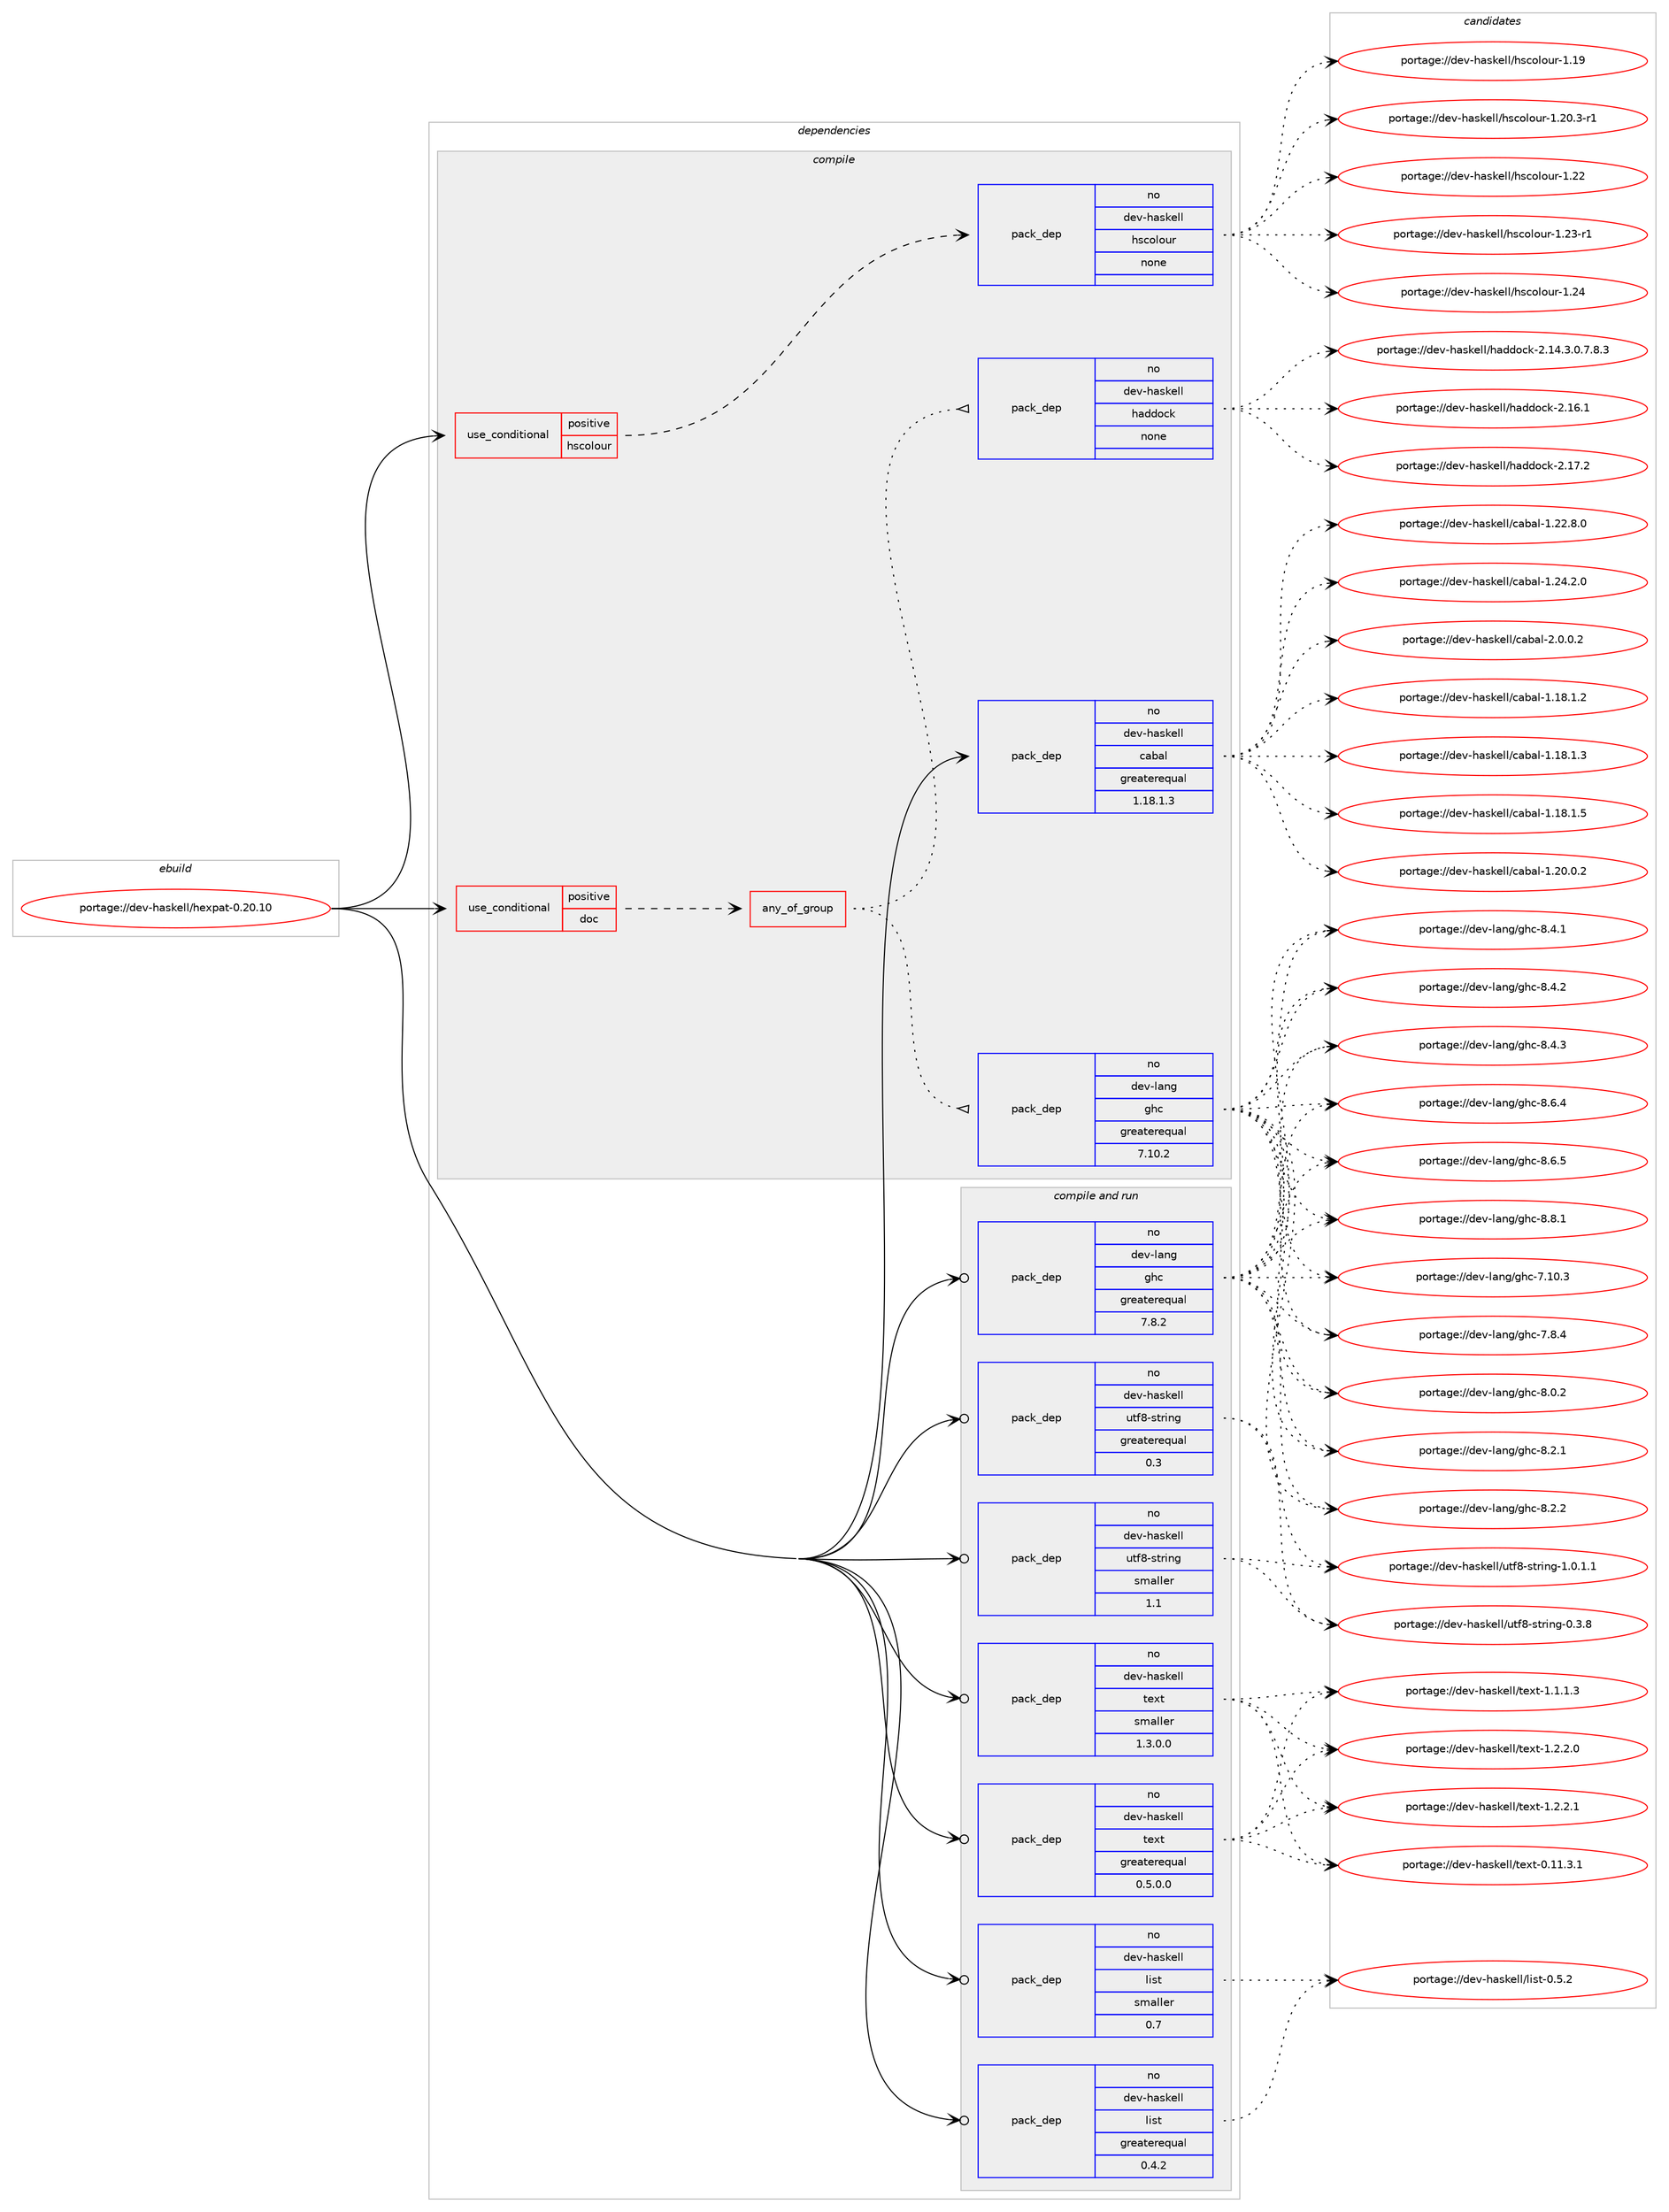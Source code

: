 digraph prolog {

# *************
# Graph options
# *************

newrank=true;
concentrate=true;
compound=true;
graph [rankdir=LR,fontname=Helvetica,fontsize=10,ranksep=1.5];#, ranksep=2.5, nodesep=0.2];
edge  [arrowhead=vee];
node  [fontname=Helvetica,fontsize=10];

# **********
# The ebuild
# **********

subgraph cluster_leftcol {
color=gray;
rank=same;
label=<<i>ebuild</i>>;
id [label="portage://dev-haskell/hexpat-0.20.10", color=red, width=4, href="../dev-haskell/hexpat-0.20.10.svg"];
}

# ****************
# The dependencies
# ****************

subgraph cluster_midcol {
color=gray;
label=<<i>dependencies</i>>;
subgraph cluster_compile {
fillcolor="#eeeeee";
style=filled;
label=<<i>compile</i>>;
subgraph cond15477 {
dependency70012 [label=<<TABLE BORDER="0" CELLBORDER="1" CELLSPACING="0" CELLPADDING="4"><TR><TD ROWSPAN="3" CELLPADDING="10">use_conditional</TD></TR><TR><TD>positive</TD></TR><TR><TD>doc</TD></TR></TABLE>>, shape=none, color=red];
subgraph any1801 {
dependency70013 [label=<<TABLE BORDER="0" CELLBORDER="1" CELLSPACING="0" CELLPADDING="4"><TR><TD CELLPADDING="10">any_of_group</TD></TR></TABLE>>, shape=none, color=red];subgraph pack52675 {
dependency70014 [label=<<TABLE BORDER="0" CELLBORDER="1" CELLSPACING="0" CELLPADDING="4" WIDTH="220"><TR><TD ROWSPAN="6" CELLPADDING="30">pack_dep</TD></TR><TR><TD WIDTH="110">no</TD></TR><TR><TD>dev-haskell</TD></TR><TR><TD>haddock</TD></TR><TR><TD>none</TD></TR><TR><TD></TD></TR></TABLE>>, shape=none, color=blue];
}
dependency70013:e -> dependency70014:w [weight=20,style="dotted",arrowhead="oinv"];
subgraph pack52676 {
dependency70015 [label=<<TABLE BORDER="0" CELLBORDER="1" CELLSPACING="0" CELLPADDING="4" WIDTH="220"><TR><TD ROWSPAN="6" CELLPADDING="30">pack_dep</TD></TR><TR><TD WIDTH="110">no</TD></TR><TR><TD>dev-lang</TD></TR><TR><TD>ghc</TD></TR><TR><TD>greaterequal</TD></TR><TR><TD>7.10.2</TD></TR></TABLE>>, shape=none, color=blue];
}
dependency70013:e -> dependency70015:w [weight=20,style="dotted",arrowhead="oinv"];
}
dependency70012:e -> dependency70013:w [weight=20,style="dashed",arrowhead="vee"];
}
id:e -> dependency70012:w [weight=20,style="solid",arrowhead="vee"];
subgraph cond15478 {
dependency70016 [label=<<TABLE BORDER="0" CELLBORDER="1" CELLSPACING="0" CELLPADDING="4"><TR><TD ROWSPAN="3" CELLPADDING="10">use_conditional</TD></TR><TR><TD>positive</TD></TR><TR><TD>hscolour</TD></TR></TABLE>>, shape=none, color=red];
subgraph pack52677 {
dependency70017 [label=<<TABLE BORDER="0" CELLBORDER="1" CELLSPACING="0" CELLPADDING="4" WIDTH="220"><TR><TD ROWSPAN="6" CELLPADDING="30">pack_dep</TD></TR><TR><TD WIDTH="110">no</TD></TR><TR><TD>dev-haskell</TD></TR><TR><TD>hscolour</TD></TR><TR><TD>none</TD></TR><TR><TD></TD></TR></TABLE>>, shape=none, color=blue];
}
dependency70016:e -> dependency70017:w [weight=20,style="dashed",arrowhead="vee"];
}
id:e -> dependency70016:w [weight=20,style="solid",arrowhead="vee"];
subgraph pack52678 {
dependency70018 [label=<<TABLE BORDER="0" CELLBORDER="1" CELLSPACING="0" CELLPADDING="4" WIDTH="220"><TR><TD ROWSPAN="6" CELLPADDING="30">pack_dep</TD></TR><TR><TD WIDTH="110">no</TD></TR><TR><TD>dev-haskell</TD></TR><TR><TD>cabal</TD></TR><TR><TD>greaterequal</TD></TR><TR><TD>1.18.1.3</TD></TR></TABLE>>, shape=none, color=blue];
}
id:e -> dependency70018:w [weight=20,style="solid",arrowhead="vee"];
}
subgraph cluster_compileandrun {
fillcolor="#eeeeee";
style=filled;
label=<<i>compile and run</i>>;
subgraph pack52679 {
dependency70019 [label=<<TABLE BORDER="0" CELLBORDER="1" CELLSPACING="0" CELLPADDING="4" WIDTH="220"><TR><TD ROWSPAN="6" CELLPADDING="30">pack_dep</TD></TR><TR><TD WIDTH="110">no</TD></TR><TR><TD>dev-haskell</TD></TR><TR><TD>list</TD></TR><TR><TD>greaterequal</TD></TR><TR><TD>0.4.2</TD></TR></TABLE>>, shape=none, color=blue];
}
id:e -> dependency70019:w [weight=20,style="solid",arrowhead="odotvee"];
subgraph pack52680 {
dependency70020 [label=<<TABLE BORDER="0" CELLBORDER="1" CELLSPACING="0" CELLPADDING="4" WIDTH="220"><TR><TD ROWSPAN="6" CELLPADDING="30">pack_dep</TD></TR><TR><TD WIDTH="110">no</TD></TR><TR><TD>dev-haskell</TD></TR><TR><TD>list</TD></TR><TR><TD>smaller</TD></TR><TR><TD>0.7</TD></TR></TABLE>>, shape=none, color=blue];
}
id:e -> dependency70020:w [weight=20,style="solid",arrowhead="odotvee"];
subgraph pack52681 {
dependency70021 [label=<<TABLE BORDER="0" CELLBORDER="1" CELLSPACING="0" CELLPADDING="4" WIDTH="220"><TR><TD ROWSPAN="6" CELLPADDING="30">pack_dep</TD></TR><TR><TD WIDTH="110">no</TD></TR><TR><TD>dev-haskell</TD></TR><TR><TD>text</TD></TR><TR><TD>greaterequal</TD></TR><TR><TD>0.5.0.0</TD></TR></TABLE>>, shape=none, color=blue];
}
id:e -> dependency70021:w [weight=20,style="solid",arrowhead="odotvee"];
subgraph pack52682 {
dependency70022 [label=<<TABLE BORDER="0" CELLBORDER="1" CELLSPACING="0" CELLPADDING="4" WIDTH="220"><TR><TD ROWSPAN="6" CELLPADDING="30">pack_dep</TD></TR><TR><TD WIDTH="110">no</TD></TR><TR><TD>dev-haskell</TD></TR><TR><TD>text</TD></TR><TR><TD>smaller</TD></TR><TR><TD>1.3.0.0</TD></TR></TABLE>>, shape=none, color=blue];
}
id:e -> dependency70022:w [weight=20,style="solid",arrowhead="odotvee"];
subgraph pack52683 {
dependency70023 [label=<<TABLE BORDER="0" CELLBORDER="1" CELLSPACING="0" CELLPADDING="4" WIDTH="220"><TR><TD ROWSPAN="6" CELLPADDING="30">pack_dep</TD></TR><TR><TD WIDTH="110">no</TD></TR><TR><TD>dev-haskell</TD></TR><TR><TD>utf8-string</TD></TR><TR><TD>greaterequal</TD></TR><TR><TD>0.3</TD></TR></TABLE>>, shape=none, color=blue];
}
id:e -> dependency70023:w [weight=20,style="solid",arrowhead="odotvee"];
subgraph pack52684 {
dependency70024 [label=<<TABLE BORDER="0" CELLBORDER="1" CELLSPACING="0" CELLPADDING="4" WIDTH="220"><TR><TD ROWSPAN="6" CELLPADDING="30">pack_dep</TD></TR><TR><TD WIDTH="110">no</TD></TR><TR><TD>dev-haskell</TD></TR><TR><TD>utf8-string</TD></TR><TR><TD>smaller</TD></TR><TR><TD>1.1</TD></TR></TABLE>>, shape=none, color=blue];
}
id:e -> dependency70024:w [weight=20,style="solid",arrowhead="odotvee"];
subgraph pack52685 {
dependency70025 [label=<<TABLE BORDER="0" CELLBORDER="1" CELLSPACING="0" CELLPADDING="4" WIDTH="220"><TR><TD ROWSPAN="6" CELLPADDING="30">pack_dep</TD></TR><TR><TD WIDTH="110">no</TD></TR><TR><TD>dev-lang</TD></TR><TR><TD>ghc</TD></TR><TR><TD>greaterequal</TD></TR><TR><TD>7.8.2</TD></TR></TABLE>>, shape=none, color=blue];
}
id:e -> dependency70025:w [weight=20,style="solid",arrowhead="odotvee"];
}
subgraph cluster_run {
fillcolor="#eeeeee";
style=filled;
label=<<i>run</i>>;
}
}

# **************
# The candidates
# **************

subgraph cluster_choices {
rank=same;
color=gray;
label=<<i>candidates</i>>;

subgraph choice52675 {
color=black;
nodesep=1;
choiceportage1001011184510497115107101108108471049710010011199107455046495246514648465546564651 [label="portage://dev-haskell/haddock-2.14.3.0.7.8.3", color=red, width=4,href="../dev-haskell/haddock-2.14.3.0.7.8.3.svg"];
choiceportage100101118451049711510710110810847104971001001119910745504649544649 [label="portage://dev-haskell/haddock-2.16.1", color=red, width=4,href="../dev-haskell/haddock-2.16.1.svg"];
choiceportage100101118451049711510710110810847104971001001119910745504649554650 [label="portage://dev-haskell/haddock-2.17.2", color=red, width=4,href="../dev-haskell/haddock-2.17.2.svg"];
dependency70014:e -> choiceportage1001011184510497115107101108108471049710010011199107455046495246514648465546564651:w [style=dotted,weight="100"];
dependency70014:e -> choiceportage100101118451049711510710110810847104971001001119910745504649544649:w [style=dotted,weight="100"];
dependency70014:e -> choiceportage100101118451049711510710110810847104971001001119910745504649554650:w [style=dotted,weight="100"];
}
subgraph choice52676 {
color=black;
nodesep=1;
choiceportage1001011184510897110103471031049945554649484651 [label="portage://dev-lang/ghc-7.10.3", color=red, width=4,href="../dev-lang/ghc-7.10.3.svg"];
choiceportage10010111845108971101034710310499455546564652 [label="portage://dev-lang/ghc-7.8.4", color=red, width=4,href="../dev-lang/ghc-7.8.4.svg"];
choiceportage10010111845108971101034710310499455646484650 [label="portage://dev-lang/ghc-8.0.2", color=red, width=4,href="../dev-lang/ghc-8.0.2.svg"];
choiceportage10010111845108971101034710310499455646504649 [label="portage://dev-lang/ghc-8.2.1", color=red, width=4,href="../dev-lang/ghc-8.2.1.svg"];
choiceportage10010111845108971101034710310499455646504650 [label="portage://dev-lang/ghc-8.2.2", color=red, width=4,href="../dev-lang/ghc-8.2.2.svg"];
choiceportage10010111845108971101034710310499455646524649 [label="portage://dev-lang/ghc-8.4.1", color=red, width=4,href="../dev-lang/ghc-8.4.1.svg"];
choiceportage10010111845108971101034710310499455646524650 [label="portage://dev-lang/ghc-8.4.2", color=red, width=4,href="../dev-lang/ghc-8.4.2.svg"];
choiceportage10010111845108971101034710310499455646524651 [label="portage://dev-lang/ghc-8.4.3", color=red, width=4,href="../dev-lang/ghc-8.4.3.svg"];
choiceportage10010111845108971101034710310499455646544652 [label="portage://dev-lang/ghc-8.6.4", color=red, width=4,href="../dev-lang/ghc-8.6.4.svg"];
choiceportage10010111845108971101034710310499455646544653 [label="portage://dev-lang/ghc-8.6.5", color=red, width=4,href="../dev-lang/ghc-8.6.5.svg"];
choiceportage10010111845108971101034710310499455646564649 [label="portage://dev-lang/ghc-8.8.1", color=red, width=4,href="../dev-lang/ghc-8.8.1.svg"];
dependency70015:e -> choiceportage1001011184510897110103471031049945554649484651:w [style=dotted,weight="100"];
dependency70015:e -> choiceportage10010111845108971101034710310499455546564652:w [style=dotted,weight="100"];
dependency70015:e -> choiceportage10010111845108971101034710310499455646484650:w [style=dotted,weight="100"];
dependency70015:e -> choiceportage10010111845108971101034710310499455646504649:w [style=dotted,weight="100"];
dependency70015:e -> choiceportage10010111845108971101034710310499455646504650:w [style=dotted,weight="100"];
dependency70015:e -> choiceportage10010111845108971101034710310499455646524649:w [style=dotted,weight="100"];
dependency70015:e -> choiceportage10010111845108971101034710310499455646524650:w [style=dotted,weight="100"];
dependency70015:e -> choiceportage10010111845108971101034710310499455646524651:w [style=dotted,weight="100"];
dependency70015:e -> choiceportage10010111845108971101034710310499455646544652:w [style=dotted,weight="100"];
dependency70015:e -> choiceportage10010111845108971101034710310499455646544653:w [style=dotted,weight="100"];
dependency70015:e -> choiceportage10010111845108971101034710310499455646564649:w [style=dotted,weight="100"];
}
subgraph choice52677 {
color=black;
nodesep=1;
choiceportage100101118451049711510710110810847104115991111081111171144549464957 [label="portage://dev-haskell/hscolour-1.19", color=red, width=4,href="../dev-haskell/hscolour-1.19.svg"];
choiceportage10010111845104971151071011081084710411599111108111117114454946504846514511449 [label="portage://dev-haskell/hscolour-1.20.3-r1", color=red, width=4,href="../dev-haskell/hscolour-1.20.3-r1.svg"];
choiceportage100101118451049711510710110810847104115991111081111171144549465050 [label="portage://dev-haskell/hscolour-1.22", color=red, width=4,href="../dev-haskell/hscolour-1.22.svg"];
choiceportage1001011184510497115107101108108471041159911110811111711445494650514511449 [label="portage://dev-haskell/hscolour-1.23-r1", color=red, width=4,href="../dev-haskell/hscolour-1.23-r1.svg"];
choiceportage100101118451049711510710110810847104115991111081111171144549465052 [label="portage://dev-haskell/hscolour-1.24", color=red, width=4,href="../dev-haskell/hscolour-1.24.svg"];
dependency70017:e -> choiceportage100101118451049711510710110810847104115991111081111171144549464957:w [style=dotted,weight="100"];
dependency70017:e -> choiceportage10010111845104971151071011081084710411599111108111117114454946504846514511449:w [style=dotted,weight="100"];
dependency70017:e -> choiceportage100101118451049711510710110810847104115991111081111171144549465050:w [style=dotted,weight="100"];
dependency70017:e -> choiceportage1001011184510497115107101108108471041159911110811111711445494650514511449:w [style=dotted,weight="100"];
dependency70017:e -> choiceportage100101118451049711510710110810847104115991111081111171144549465052:w [style=dotted,weight="100"];
}
subgraph choice52678 {
color=black;
nodesep=1;
choiceportage10010111845104971151071011081084799979897108454946495646494650 [label="portage://dev-haskell/cabal-1.18.1.2", color=red, width=4,href="../dev-haskell/cabal-1.18.1.2.svg"];
choiceportage10010111845104971151071011081084799979897108454946495646494651 [label="portage://dev-haskell/cabal-1.18.1.3", color=red, width=4,href="../dev-haskell/cabal-1.18.1.3.svg"];
choiceportage10010111845104971151071011081084799979897108454946495646494653 [label="portage://dev-haskell/cabal-1.18.1.5", color=red, width=4,href="../dev-haskell/cabal-1.18.1.5.svg"];
choiceportage10010111845104971151071011081084799979897108454946504846484650 [label="portage://dev-haskell/cabal-1.20.0.2", color=red, width=4,href="../dev-haskell/cabal-1.20.0.2.svg"];
choiceportage10010111845104971151071011081084799979897108454946505046564648 [label="portage://dev-haskell/cabal-1.22.8.0", color=red, width=4,href="../dev-haskell/cabal-1.22.8.0.svg"];
choiceportage10010111845104971151071011081084799979897108454946505246504648 [label="portage://dev-haskell/cabal-1.24.2.0", color=red, width=4,href="../dev-haskell/cabal-1.24.2.0.svg"];
choiceportage100101118451049711510710110810847999798971084550464846484650 [label="portage://dev-haskell/cabal-2.0.0.2", color=red, width=4,href="../dev-haskell/cabal-2.0.0.2.svg"];
dependency70018:e -> choiceportage10010111845104971151071011081084799979897108454946495646494650:w [style=dotted,weight="100"];
dependency70018:e -> choiceportage10010111845104971151071011081084799979897108454946495646494651:w [style=dotted,weight="100"];
dependency70018:e -> choiceportage10010111845104971151071011081084799979897108454946495646494653:w [style=dotted,weight="100"];
dependency70018:e -> choiceportage10010111845104971151071011081084799979897108454946504846484650:w [style=dotted,weight="100"];
dependency70018:e -> choiceportage10010111845104971151071011081084799979897108454946505046564648:w [style=dotted,weight="100"];
dependency70018:e -> choiceportage10010111845104971151071011081084799979897108454946505246504648:w [style=dotted,weight="100"];
dependency70018:e -> choiceportage100101118451049711510710110810847999798971084550464846484650:w [style=dotted,weight="100"];
}
subgraph choice52679 {
color=black;
nodesep=1;
choiceportage100101118451049711510710110810847108105115116454846534650 [label="portage://dev-haskell/list-0.5.2", color=red, width=4,href="../dev-haskell/list-0.5.2.svg"];
dependency70019:e -> choiceportage100101118451049711510710110810847108105115116454846534650:w [style=dotted,weight="100"];
}
subgraph choice52680 {
color=black;
nodesep=1;
choiceportage100101118451049711510710110810847108105115116454846534650 [label="portage://dev-haskell/list-0.5.2", color=red, width=4,href="../dev-haskell/list-0.5.2.svg"];
dependency70020:e -> choiceportage100101118451049711510710110810847108105115116454846534650:w [style=dotted,weight="100"];
}
subgraph choice52681 {
color=black;
nodesep=1;
choiceportage100101118451049711510710110810847116101120116454846494946514649 [label="portage://dev-haskell/text-0.11.3.1", color=red, width=4,href="../dev-haskell/text-0.11.3.1.svg"];
choiceportage1001011184510497115107101108108471161011201164549464946494651 [label="portage://dev-haskell/text-1.1.1.3", color=red, width=4,href="../dev-haskell/text-1.1.1.3.svg"];
choiceportage1001011184510497115107101108108471161011201164549465046504648 [label="portage://dev-haskell/text-1.2.2.0", color=red, width=4,href="../dev-haskell/text-1.2.2.0.svg"];
choiceportage1001011184510497115107101108108471161011201164549465046504649 [label="portage://dev-haskell/text-1.2.2.1", color=red, width=4,href="../dev-haskell/text-1.2.2.1.svg"];
dependency70021:e -> choiceportage100101118451049711510710110810847116101120116454846494946514649:w [style=dotted,weight="100"];
dependency70021:e -> choiceportage1001011184510497115107101108108471161011201164549464946494651:w [style=dotted,weight="100"];
dependency70021:e -> choiceportage1001011184510497115107101108108471161011201164549465046504648:w [style=dotted,weight="100"];
dependency70021:e -> choiceportage1001011184510497115107101108108471161011201164549465046504649:w [style=dotted,weight="100"];
}
subgraph choice52682 {
color=black;
nodesep=1;
choiceportage100101118451049711510710110810847116101120116454846494946514649 [label="portage://dev-haskell/text-0.11.3.1", color=red, width=4,href="../dev-haskell/text-0.11.3.1.svg"];
choiceportage1001011184510497115107101108108471161011201164549464946494651 [label="portage://dev-haskell/text-1.1.1.3", color=red, width=4,href="../dev-haskell/text-1.1.1.3.svg"];
choiceportage1001011184510497115107101108108471161011201164549465046504648 [label="portage://dev-haskell/text-1.2.2.0", color=red, width=4,href="../dev-haskell/text-1.2.2.0.svg"];
choiceportage1001011184510497115107101108108471161011201164549465046504649 [label="portage://dev-haskell/text-1.2.2.1", color=red, width=4,href="../dev-haskell/text-1.2.2.1.svg"];
dependency70022:e -> choiceportage100101118451049711510710110810847116101120116454846494946514649:w [style=dotted,weight="100"];
dependency70022:e -> choiceportage1001011184510497115107101108108471161011201164549464946494651:w [style=dotted,weight="100"];
dependency70022:e -> choiceportage1001011184510497115107101108108471161011201164549465046504648:w [style=dotted,weight="100"];
dependency70022:e -> choiceportage1001011184510497115107101108108471161011201164549465046504649:w [style=dotted,weight="100"];
}
subgraph choice52683 {
color=black;
nodesep=1;
choiceportage1001011184510497115107101108108471171161025645115116114105110103454846514656 [label="portage://dev-haskell/utf8-string-0.3.8", color=red, width=4,href="../dev-haskell/utf8-string-0.3.8.svg"];
choiceportage10010111845104971151071011081084711711610256451151161141051101034549464846494649 [label="portage://dev-haskell/utf8-string-1.0.1.1", color=red, width=4,href="../dev-haskell/utf8-string-1.0.1.1.svg"];
dependency70023:e -> choiceportage1001011184510497115107101108108471171161025645115116114105110103454846514656:w [style=dotted,weight="100"];
dependency70023:e -> choiceportage10010111845104971151071011081084711711610256451151161141051101034549464846494649:w [style=dotted,weight="100"];
}
subgraph choice52684 {
color=black;
nodesep=1;
choiceportage1001011184510497115107101108108471171161025645115116114105110103454846514656 [label="portage://dev-haskell/utf8-string-0.3.8", color=red, width=4,href="../dev-haskell/utf8-string-0.3.8.svg"];
choiceportage10010111845104971151071011081084711711610256451151161141051101034549464846494649 [label="portage://dev-haskell/utf8-string-1.0.1.1", color=red, width=4,href="../dev-haskell/utf8-string-1.0.1.1.svg"];
dependency70024:e -> choiceportage1001011184510497115107101108108471171161025645115116114105110103454846514656:w [style=dotted,weight="100"];
dependency70024:e -> choiceportage10010111845104971151071011081084711711610256451151161141051101034549464846494649:w [style=dotted,weight="100"];
}
subgraph choice52685 {
color=black;
nodesep=1;
choiceportage1001011184510897110103471031049945554649484651 [label="portage://dev-lang/ghc-7.10.3", color=red, width=4,href="../dev-lang/ghc-7.10.3.svg"];
choiceportage10010111845108971101034710310499455546564652 [label="portage://dev-lang/ghc-7.8.4", color=red, width=4,href="../dev-lang/ghc-7.8.4.svg"];
choiceportage10010111845108971101034710310499455646484650 [label="portage://dev-lang/ghc-8.0.2", color=red, width=4,href="../dev-lang/ghc-8.0.2.svg"];
choiceportage10010111845108971101034710310499455646504649 [label="portage://dev-lang/ghc-8.2.1", color=red, width=4,href="../dev-lang/ghc-8.2.1.svg"];
choiceportage10010111845108971101034710310499455646504650 [label="portage://dev-lang/ghc-8.2.2", color=red, width=4,href="../dev-lang/ghc-8.2.2.svg"];
choiceportage10010111845108971101034710310499455646524649 [label="portage://dev-lang/ghc-8.4.1", color=red, width=4,href="../dev-lang/ghc-8.4.1.svg"];
choiceportage10010111845108971101034710310499455646524650 [label="portage://dev-lang/ghc-8.4.2", color=red, width=4,href="../dev-lang/ghc-8.4.2.svg"];
choiceportage10010111845108971101034710310499455646524651 [label="portage://dev-lang/ghc-8.4.3", color=red, width=4,href="../dev-lang/ghc-8.4.3.svg"];
choiceportage10010111845108971101034710310499455646544652 [label="portage://dev-lang/ghc-8.6.4", color=red, width=4,href="../dev-lang/ghc-8.6.4.svg"];
choiceportage10010111845108971101034710310499455646544653 [label="portage://dev-lang/ghc-8.6.5", color=red, width=4,href="../dev-lang/ghc-8.6.5.svg"];
choiceportage10010111845108971101034710310499455646564649 [label="portage://dev-lang/ghc-8.8.1", color=red, width=4,href="../dev-lang/ghc-8.8.1.svg"];
dependency70025:e -> choiceportage1001011184510897110103471031049945554649484651:w [style=dotted,weight="100"];
dependency70025:e -> choiceportage10010111845108971101034710310499455546564652:w [style=dotted,weight="100"];
dependency70025:e -> choiceportage10010111845108971101034710310499455646484650:w [style=dotted,weight="100"];
dependency70025:e -> choiceportage10010111845108971101034710310499455646504649:w [style=dotted,weight="100"];
dependency70025:e -> choiceportage10010111845108971101034710310499455646504650:w [style=dotted,weight="100"];
dependency70025:e -> choiceportage10010111845108971101034710310499455646524649:w [style=dotted,weight="100"];
dependency70025:e -> choiceportage10010111845108971101034710310499455646524650:w [style=dotted,weight="100"];
dependency70025:e -> choiceportage10010111845108971101034710310499455646524651:w [style=dotted,weight="100"];
dependency70025:e -> choiceportage10010111845108971101034710310499455646544652:w [style=dotted,weight="100"];
dependency70025:e -> choiceportage10010111845108971101034710310499455646544653:w [style=dotted,weight="100"];
dependency70025:e -> choiceportage10010111845108971101034710310499455646564649:w [style=dotted,weight="100"];
}
}

}
